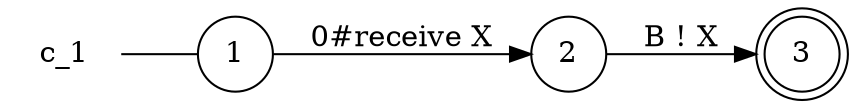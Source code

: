 digraph c_1 {
	rankdir="LR";
	n_0 [label="c_1", shape="plaintext"];
	n_1 [id="1", shape=circle, label="1"];
	n_0 -> n_1 [arrowhead=none];
	n_2 [id="3", shape=doublecircle, label="3"];
	n_3 [id="2", shape=circle, label="2"];

	n_3 -> n_2 [id="[$e|0]", label="B ! X"];
	n_1 -> n_3 [id="[$e|1]", label="0#receive X"];
}
